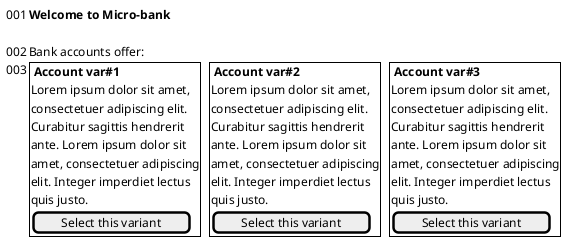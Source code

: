 @startuml
salt
{
  001 | <b>Welcome to Micro-bank
  . | .
  002 | Bank accounts offer:
  003 | {
          {+
            <b> Account var#1
            Lorem ipsum dolor sit amet,
            consectetuer adipiscing elit.
            Curabitur sagittis hendrerit
            ante. Lorem ipsum dolor sit
            amet, consectetuer adipiscing
            elit. Integer imperdiet lectus
            quis justo.
            [Select this variant]
          } {.} |
          {+
            <b> Account var#2
            Lorem ipsum dolor sit amet,
            consectetuer adipiscing elit.
            Curabitur sagittis hendrerit
            ante. Lorem ipsum dolor sit
            amet, consectetuer adipiscing
            elit. Integer imperdiet lectus
            quis justo.
            [Select this variant]
          } | {.} |
          {+
            <b> Account var#3
            Lorem ipsum dolor sit amet,
            consectetuer adipiscing elit.
            Curabitur sagittis hendrerit
            ante. Lorem ipsum dolor sit
            amet, consectetuer adipiscing
            elit. Integer imperdiet lectus
            quis justo.
            [Select this variant]
          }
        }
}
@enduml